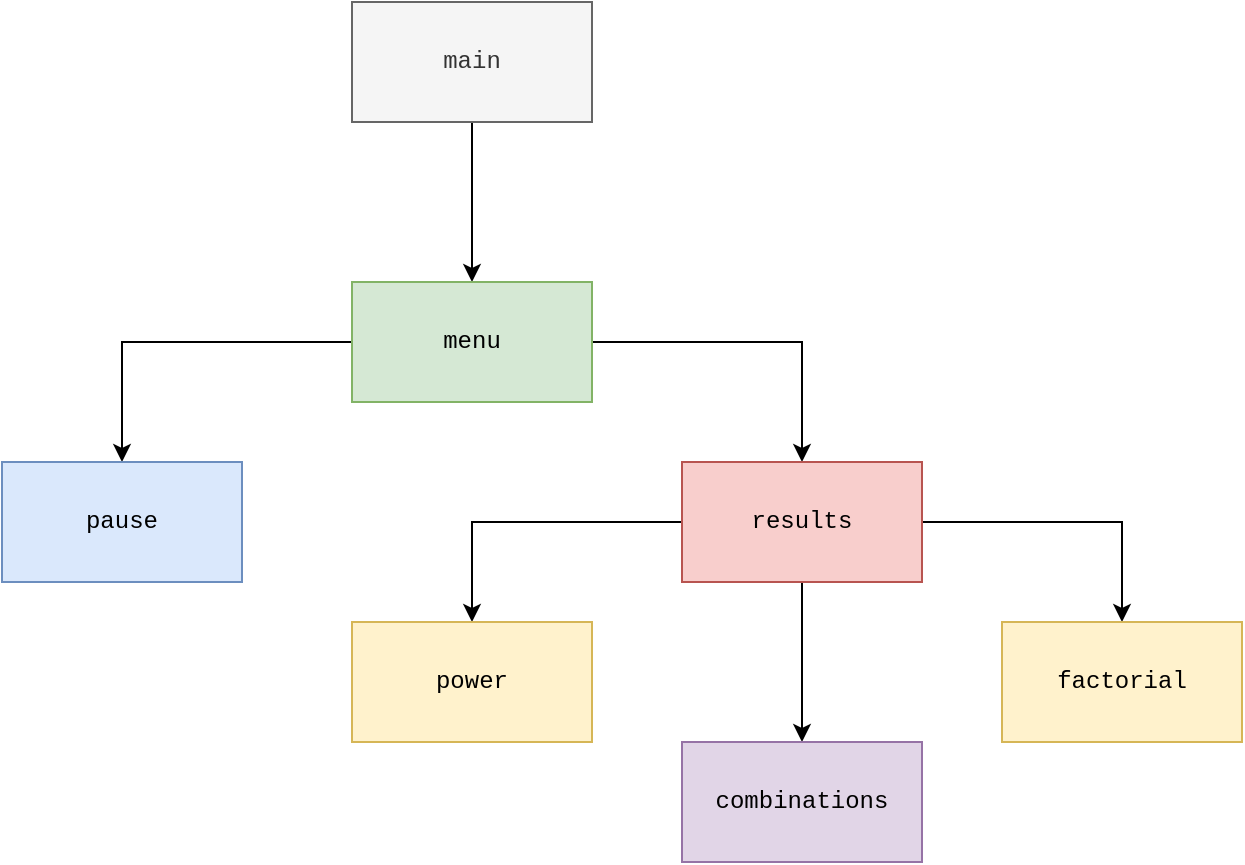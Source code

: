 <mxfile version="12.4.2" type="google" pages="1"><diagram id="584wGGIcUyvgsr8_o2t1" name="Page-1"><mxGraphModel dx="1422" dy="745" grid="1" gridSize="10" guides="1" tooltips="1" connect="1" arrows="1" fold="1" page="1" pageScale="1" pageWidth="850" pageHeight="1100" math="0" shadow="0"><root><mxCell id="0"/><mxCell id="1" parent="0"/><mxCell id="UZfug9lTtNJXsHaBdeJx-3" value="" style="edgeStyle=orthogonalEdgeStyle;rounded=0;orthogonalLoop=1;jettySize=auto;html=1;fontFamily=Courier New;" edge="1" parent="1" source="UZfug9lTtNJXsHaBdeJx-1" target="UZfug9lTtNJXsHaBdeJx-2"><mxGeometry relative="1" as="geometry"/></mxCell><mxCell id="UZfug9lTtNJXsHaBdeJx-1" value="main" style="rounded=0;whiteSpace=wrap;html=1;fontFamily=Courier New;fillColor=#f5f5f5;strokeColor=#666666;fontColor=#333333;" vertex="1" parent="1"><mxGeometry x="365" y="50" width="120" height="60" as="geometry"/></mxCell><mxCell id="UZfug9lTtNJXsHaBdeJx-5" value="" style="edgeStyle=orthogonalEdgeStyle;rounded=0;orthogonalLoop=1;jettySize=auto;html=1;fontFamily=Courier New;" edge="1" parent="1" source="UZfug9lTtNJXsHaBdeJx-2" target="UZfug9lTtNJXsHaBdeJx-4"><mxGeometry relative="1" as="geometry"/></mxCell><mxCell id="UZfug9lTtNJXsHaBdeJx-7" value="" style="edgeStyle=orthogonalEdgeStyle;rounded=0;orthogonalLoop=1;jettySize=auto;html=1;fontFamily=Courier New;" edge="1" parent="1" source="UZfug9lTtNJXsHaBdeJx-2" target="UZfug9lTtNJXsHaBdeJx-6"><mxGeometry relative="1" as="geometry"/></mxCell><mxCell id="UZfug9lTtNJXsHaBdeJx-2" value="menu" style="rounded=0;whiteSpace=wrap;html=1;fontFamily=Courier New;fillColor=#d5e8d4;strokeColor=#82b366;" vertex="1" parent="1"><mxGeometry x="365" y="190" width="120" height="60" as="geometry"/></mxCell><mxCell id="UZfug9lTtNJXsHaBdeJx-6" value="pause" style="rounded=0;whiteSpace=wrap;html=1;fontFamily=Courier New;fillColor=#dae8fc;strokeColor=#6c8ebf;" vertex="1" parent="1"><mxGeometry x="190" y="280" width="120" height="60" as="geometry"/></mxCell><mxCell id="UZfug9lTtNJXsHaBdeJx-9" value="" style="edgeStyle=orthogonalEdgeStyle;rounded=0;orthogonalLoop=1;jettySize=auto;html=1;fontFamily=Courier New;" edge="1" parent="1" source="UZfug9lTtNJXsHaBdeJx-4" target="UZfug9lTtNJXsHaBdeJx-8"><mxGeometry relative="1" as="geometry"/></mxCell><mxCell id="UZfug9lTtNJXsHaBdeJx-13" value="" style="edgeStyle=orthogonalEdgeStyle;rounded=0;orthogonalLoop=1;jettySize=auto;html=1;fontFamily=Courier New;" edge="1" parent="1" source="UZfug9lTtNJXsHaBdeJx-4" target="UZfug9lTtNJXsHaBdeJx-12"><mxGeometry relative="1" as="geometry"/></mxCell><mxCell id="UZfug9lTtNJXsHaBdeJx-15" value="" style="edgeStyle=orthogonalEdgeStyle;rounded=0;orthogonalLoop=1;jettySize=auto;html=1;fontFamily=Courier New;" edge="1" parent="1" source="UZfug9lTtNJXsHaBdeJx-4" target="UZfug9lTtNJXsHaBdeJx-14"><mxGeometry relative="1" as="geometry"/></mxCell><mxCell id="UZfug9lTtNJXsHaBdeJx-4" value="results" style="rounded=0;whiteSpace=wrap;html=1;fontFamily=Courier New;fillColor=#f8cecc;strokeColor=#b85450;" vertex="1" parent="1"><mxGeometry x="530" y="280" width="120" height="60" as="geometry"/></mxCell><mxCell id="UZfug9lTtNJXsHaBdeJx-14" value="combinations" style="rounded=0;whiteSpace=wrap;html=1;fontFamily=Courier New;fillColor=#e1d5e7;strokeColor=#9673a6;" vertex="1" parent="1"><mxGeometry x="530" y="420" width="120" height="60" as="geometry"/></mxCell><mxCell id="UZfug9lTtNJXsHaBdeJx-12" value="factorial" style="rounded=0;whiteSpace=wrap;html=1;fontFamily=Courier New;fillColor=#fff2cc;strokeColor=#d6b656;" vertex="1" parent="1"><mxGeometry x="690" y="360" width="120" height="60" as="geometry"/></mxCell><mxCell id="UZfug9lTtNJXsHaBdeJx-8" value="power" style="rounded=0;whiteSpace=wrap;html=1;fontFamily=Courier New;fillColor=#fff2cc;strokeColor=#d6b656;" vertex="1" parent="1"><mxGeometry x="365" y="360" width="120" height="60" as="geometry"/></mxCell></root></mxGraphModel></diagram></mxfile>